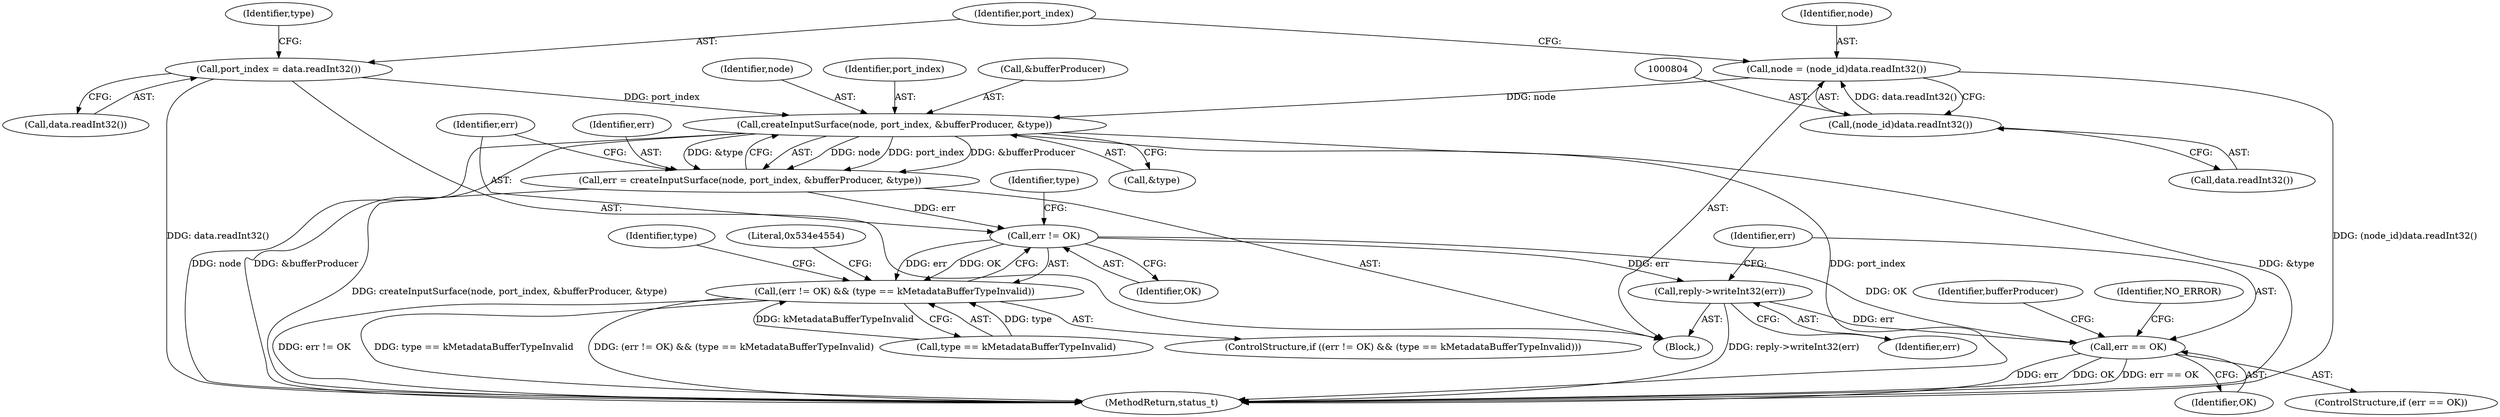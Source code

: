 digraph "0_Android_db829699d3293f254a7387894303451a91278986@API" {
"1000818" [label="(Call,createInputSurface(node, port_index, &bufferProducer, &type))"];
"1000801" [label="(Call,node = (node_id)data.readInt32())"];
"1000803" [label="(Call,(node_id)data.readInt32())"];
"1000807" [label="(Call,port_index = data.readInt32())"];
"1000816" [label="(Call,err = createInputSurface(node, port_index, &bufferProducer, &type))"];
"1000827" [label="(Call,err != OK)"];
"1000826" [label="(Call,(err != OK) && (type == kMetadataBufferTypeInvalid))"];
"1000839" [label="(Call,reply->writeInt32(err))"];
"1000842" [label="(Call,err == OK)"];
"1001364" [label="(MethodReturn,status_t)"];
"1000807" [label="(Call,port_index = data.readInt32())"];
"1000826" [label="(Call,(err != OK) && (type == kMetadataBufferTypeInvalid))"];
"1000828" [label="(Identifier,err)"];
"1000809" [label="(Call,data.readInt32())"];
"1000835" [label="(Literal,0x534e4554)"];
"1000850" [label="(Identifier,NO_ERROR)"];
"1000827" [label="(Call,err != OK)"];
"1000823" [label="(Call,&type)"];
"1000848" [label="(Identifier,bufferProducer)"];
"1000816" [label="(Call,err = createInputSurface(node, port_index, &bufferProducer, &type))"];
"1000843" [label="(Identifier,err)"];
"1000842" [label="(Call,err == OK)"];
"1000840" [label="(Identifier,err)"];
"1000829" [label="(Identifier,OK)"];
"1000803" [label="(Call,(node_id)data.readInt32())"];
"1000838" [label="(Identifier,type)"];
"1000821" [label="(Call,&bufferProducer)"];
"1000818" [label="(Call,createInputSurface(node, port_index, &bufferProducer, &type))"];
"1000802" [label="(Identifier,node)"];
"1000819" [label="(Identifier,node)"];
"1000830" [label="(Call,type == kMetadataBufferTypeInvalid)"];
"1000831" [label="(Identifier,type)"];
"1000825" [label="(ControlStructure,if ((err != OK) && (type == kMetadataBufferTypeInvalid)))"];
"1000839" [label="(Call,reply->writeInt32(err))"];
"1000817" [label="(Identifier,err)"];
"1000813" [label="(Identifier,type)"];
"1000805" [label="(Call,data.readInt32())"];
"1000801" [label="(Call,node = (node_id)data.readInt32())"];
"1000795" [label="(Block,)"];
"1000841" [label="(ControlStructure,if (err == OK))"];
"1000820" [label="(Identifier,port_index)"];
"1000844" [label="(Identifier,OK)"];
"1000808" [label="(Identifier,port_index)"];
"1000818" -> "1000816"  [label="AST: "];
"1000818" -> "1000823"  [label="CFG: "];
"1000819" -> "1000818"  [label="AST: "];
"1000820" -> "1000818"  [label="AST: "];
"1000821" -> "1000818"  [label="AST: "];
"1000823" -> "1000818"  [label="AST: "];
"1000816" -> "1000818"  [label="CFG: "];
"1000818" -> "1001364"  [label="DDG: port_index"];
"1000818" -> "1001364"  [label="DDG: &type"];
"1000818" -> "1001364"  [label="DDG: node"];
"1000818" -> "1001364"  [label="DDG: &bufferProducer"];
"1000818" -> "1000816"  [label="DDG: node"];
"1000818" -> "1000816"  [label="DDG: port_index"];
"1000818" -> "1000816"  [label="DDG: &bufferProducer"];
"1000818" -> "1000816"  [label="DDG: &type"];
"1000801" -> "1000818"  [label="DDG: node"];
"1000807" -> "1000818"  [label="DDG: port_index"];
"1000801" -> "1000795"  [label="AST: "];
"1000801" -> "1000803"  [label="CFG: "];
"1000802" -> "1000801"  [label="AST: "];
"1000803" -> "1000801"  [label="AST: "];
"1000808" -> "1000801"  [label="CFG: "];
"1000801" -> "1001364"  [label="DDG: (node_id)data.readInt32()"];
"1000803" -> "1000801"  [label="DDG: data.readInt32()"];
"1000803" -> "1000805"  [label="CFG: "];
"1000804" -> "1000803"  [label="AST: "];
"1000805" -> "1000803"  [label="AST: "];
"1000807" -> "1000795"  [label="AST: "];
"1000807" -> "1000809"  [label="CFG: "];
"1000808" -> "1000807"  [label="AST: "];
"1000809" -> "1000807"  [label="AST: "];
"1000813" -> "1000807"  [label="CFG: "];
"1000807" -> "1001364"  [label="DDG: data.readInt32()"];
"1000816" -> "1000795"  [label="AST: "];
"1000817" -> "1000816"  [label="AST: "];
"1000828" -> "1000816"  [label="CFG: "];
"1000816" -> "1001364"  [label="DDG: createInputSurface(node, port_index, &bufferProducer, &type)"];
"1000816" -> "1000827"  [label="DDG: err"];
"1000827" -> "1000826"  [label="AST: "];
"1000827" -> "1000829"  [label="CFG: "];
"1000828" -> "1000827"  [label="AST: "];
"1000829" -> "1000827"  [label="AST: "];
"1000831" -> "1000827"  [label="CFG: "];
"1000826" -> "1000827"  [label="CFG: "];
"1000827" -> "1000826"  [label="DDG: err"];
"1000827" -> "1000826"  [label="DDG: OK"];
"1000827" -> "1000839"  [label="DDG: err"];
"1000827" -> "1000842"  [label="DDG: OK"];
"1000826" -> "1000825"  [label="AST: "];
"1000826" -> "1000830"  [label="CFG: "];
"1000830" -> "1000826"  [label="AST: "];
"1000835" -> "1000826"  [label="CFG: "];
"1000838" -> "1000826"  [label="CFG: "];
"1000826" -> "1001364"  [label="DDG: err != OK"];
"1000826" -> "1001364"  [label="DDG: type == kMetadataBufferTypeInvalid"];
"1000826" -> "1001364"  [label="DDG: (err != OK) && (type == kMetadataBufferTypeInvalid)"];
"1000830" -> "1000826"  [label="DDG: type"];
"1000830" -> "1000826"  [label="DDG: kMetadataBufferTypeInvalid"];
"1000839" -> "1000795"  [label="AST: "];
"1000839" -> "1000840"  [label="CFG: "];
"1000840" -> "1000839"  [label="AST: "];
"1000843" -> "1000839"  [label="CFG: "];
"1000839" -> "1001364"  [label="DDG: reply->writeInt32(err)"];
"1000839" -> "1000842"  [label="DDG: err"];
"1000842" -> "1000841"  [label="AST: "];
"1000842" -> "1000844"  [label="CFG: "];
"1000843" -> "1000842"  [label="AST: "];
"1000844" -> "1000842"  [label="AST: "];
"1000848" -> "1000842"  [label="CFG: "];
"1000850" -> "1000842"  [label="CFG: "];
"1000842" -> "1001364"  [label="DDG: err"];
"1000842" -> "1001364"  [label="DDG: OK"];
"1000842" -> "1001364"  [label="DDG: err == OK"];
}
